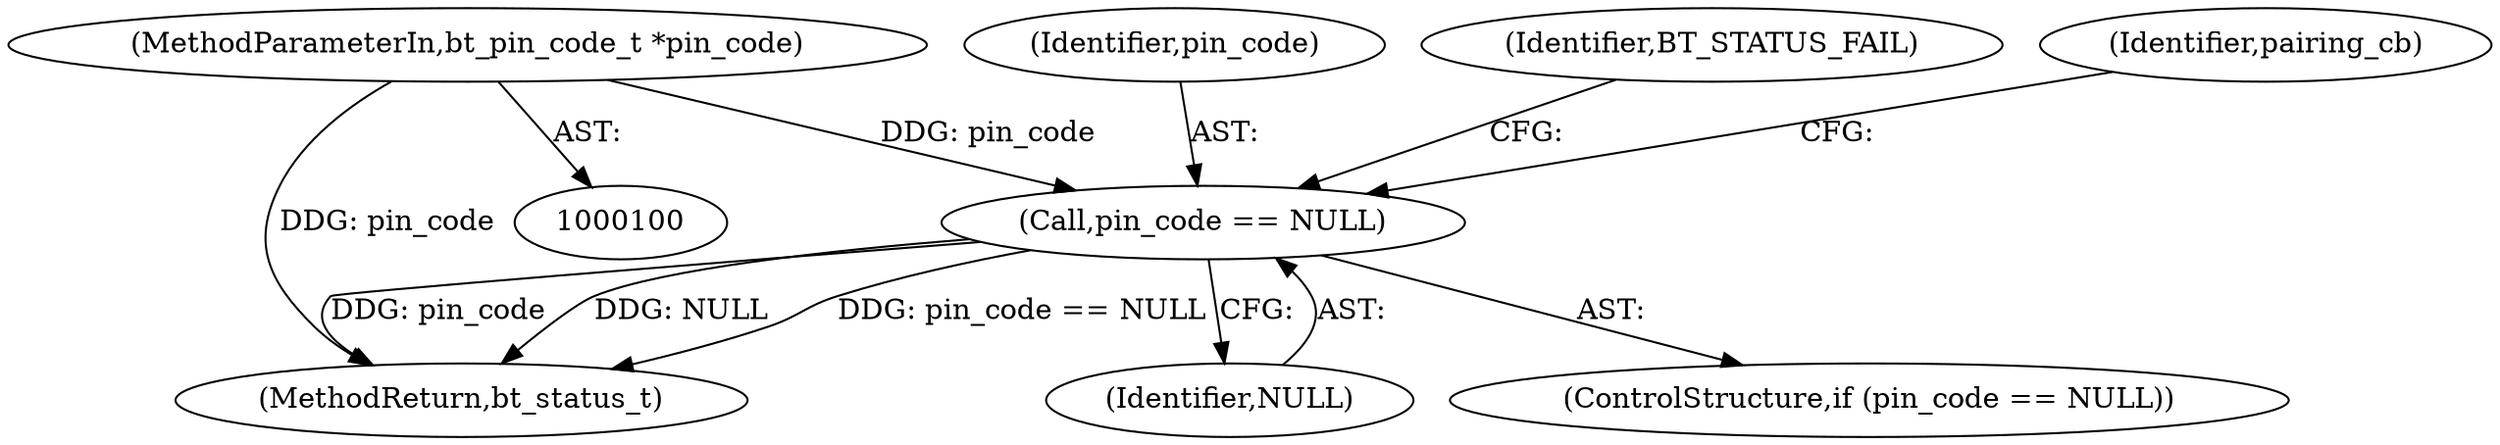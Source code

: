 digraph "1_Android_9b534de2aca5d790c2a1c4d76b545f16137d95dd@del" {
"1000111" [label="(Call,pin_code == NULL)"];
"1000104" [label="(MethodParameterIn,bt_pin_code_t *pin_code)"];
"1000112" [label="(Identifier,pin_code)"];
"1000110" [label="(ControlStructure,if (pin_code == NULL))"];
"1000187" [label="(MethodReturn,bt_status_t)"];
"1000104" [label="(MethodParameterIn,bt_pin_code_t *pin_code)"];
"1000111" [label="(Call,pin_code == NULL)"];
"1000115" [label="(Identifier,BT_STATUS_FAIL)"];
"1000118" [label="(Identifier,pairing_cb)"];
"1000113" [label="(Identifier,NULL)"];
"1000111" -> "1000110"  [label="AST: "];
"1000111" -> "1000113"  [label="CFG: "];
"1000112" -> "1000111"  [label="AST: "];
"1000113" -> "1000111"  [label="AST: "];
"1000115" -> "1000111"  [label="CFG: "];
"1000118" -> "1000111"  [label="CFG: "];
"1000111" -> "1000187"  [label="DDG: pin_code"];
"1000111" -> "1000187"  [label="DDG: NULL"];
"1000111" -> "1000187"  [label="DDG: pin_code == NULL"];
"1000104" -> "1000111"  [label="DDG: pin_code"];
"1000104" -> "1000100"  [label="AST: "];
"1000104" -> "1000187"  [label="DDG: pin_code"];
}

